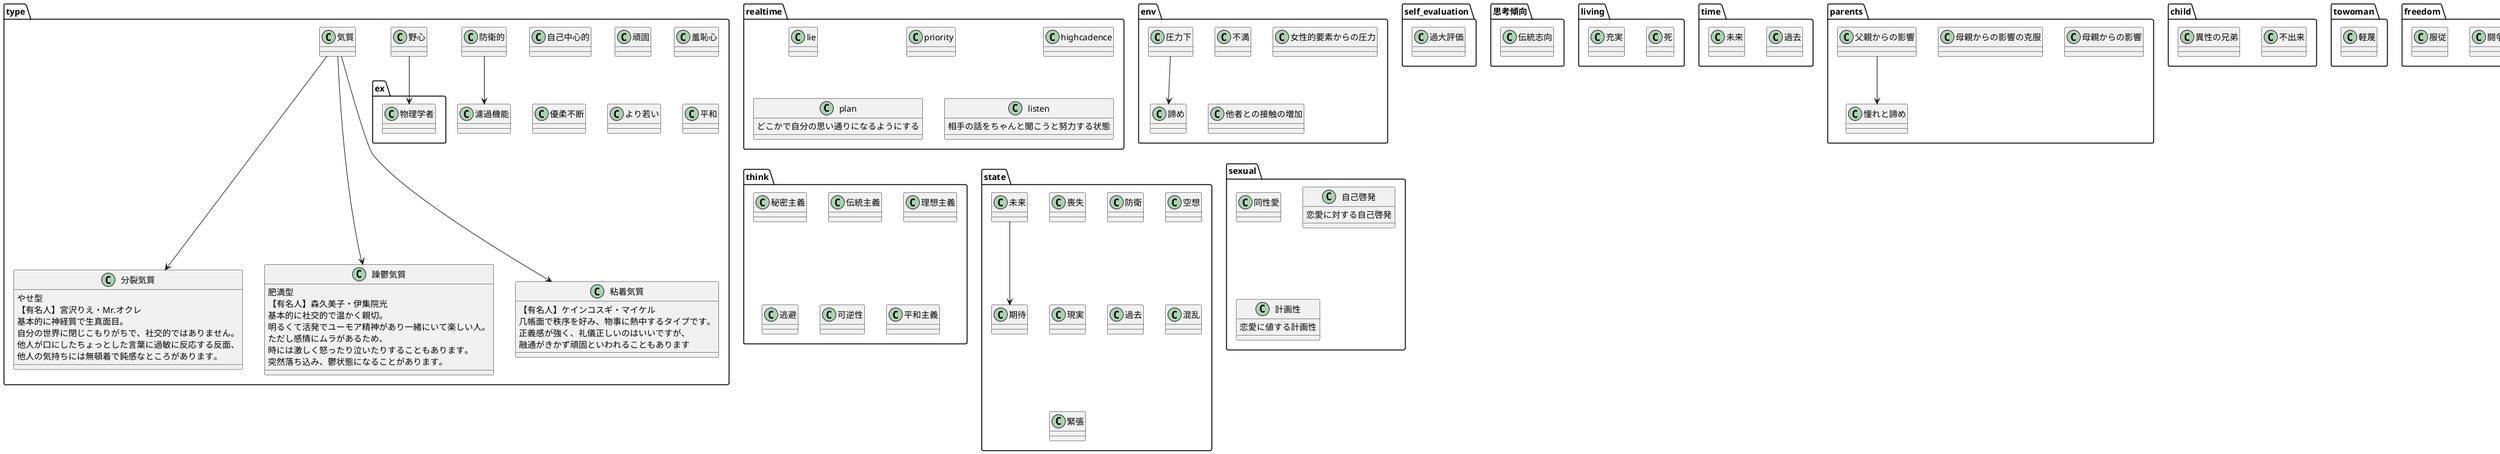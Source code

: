 @startuml 00target

namespace type {
    class 自己中心的 
    class 頑固 
    class 防衛的
    class 濾過機能
    防衛的 --> 濾過機能
    class 羞恥心
    class 優柔不断
  
    class より若い

    class 平和
    class 野心
    class 平和
    class 気質

    class 分裂気質{
        やせ型
        【有名人】宮沢りえ・Mr.オクレ
        基本的に神経質で生真面目。
        自分の世界に閉じこもりがちで、社交的ではありません。
        他人が口にしたちょっとした言葉に過敏に反応する反面、
        他人の気持ちには無頓着で鈍感なところがあります。
    }
    気質 ----> 分裂気質

    class 躁鬱気質 {
        肥満型
        【有名人】森久美子・伊集院光
        基本的に社交的で温かく親切。
        明るくて活発でユーモア精神があり一緒にいて楽しい人。
        ただし感情にムラがあるため、
        時には激しく怒ったり泣いたりすることもあります。
        突然落ち込み、鬱状態になることがあります。
    }
    気質 ----> 躁鬱気質

    class 粘着気質 {
        【有名人】ケインコスギ・マイケル
        几帳面で秩序を好み、物事に熱中するタイプです。
        正義感が強く、礼儀正しいのはいいですが、
        融通がきかず頑固といわれることもあります
    }
    気質 ----> 粘着気質
    namespace ex {
        class 物理学者
        野心 --> 物理学者
    }
}

namespace realtime {
    class lie
    class priority
    class highcadence

    class plan {
        どこかで自分の思い通りになるようにする
    }
    class listen {
        相手の話をちゃんと聞こうと努力する状態
    }
}


namespace self_evaluation {
    class 過大評価

}


namespace 思考傾向 {
    class 伝統志向
}



namespace env {
    class 不満
    class 圧力下
  
    class 女性的要素からの圧力
    
    class 諦め
    圧力下 --> 諦め
  
    class 他者との接触の増加
}

namespace think {
    class 秘密主義
    class 伝統主義
    class 理想主義
    class 逃避
    class 可逆性
    class 平和主義
}

namespace living {
    class 死
    class 充実
}

namespace state {
    class 喪失
    class 防衛

    class 空想
    class 現実

    class 過去
    class 未来

    class 期待
    未来 --> 期待

    class 混乱
    class 緊張
}

namespace time {
    class 過去

    class 未来
}

namespace parents {
    class 母親からの影響
    class 母親からの影響の克服
    class 父親からの影響
    父親からの影響 --> 憧れと諦め
    class 憧れと諦め
}

namespace child {
    class 不出来
    class 異性の兄弟
}

namespace towoman {
    class 軽蔑
}

namespace sexual {
    class 同性愛
    class 自己啓発 {
        恋愛に対する自己啓発
    }
    class 計画性 {
        恋愛に値する計画性
    }
}


namespace freedom {
    class 闘争
    class 服従
}

namespace commonsense {
    class 非常識
    class 常識的
}




@enduml